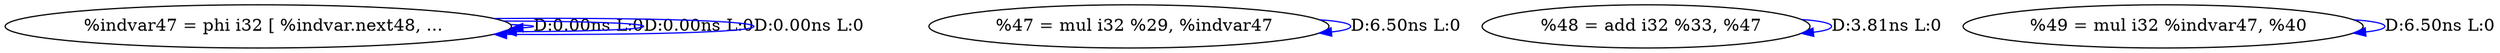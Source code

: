 digraph {
Node0x40bdb60[label="  %indvar47 = phi i32 [ %indvar.next48, ..."];
Node0x40bdb60 -> Node0x40bdb60[label="D:0.00ns L:0",color=blue];
Node0x40bdb60 -> Node0x40bdb60[label="D:0.00ns L:0",color=blue];
Node0x40bdb60 -> Node0x40bdb60[label="D:0.00ns L:0",color=blue];
Node0x40bdca0[label="  %47 = mul i32 %29, %indvar47"];
Node0x40bdca0 -> Node0x40bdca0[label="D:6.50ns L:0",color=blue];
Node0x40bdde0[label="  %48 = add i32 %33, %47"];
Node0x40bdde0 -> Node0x40bdde0[label="D:3.81ns L:0",color=blue];
Node0x40bdf20[label="  %49 = mul i32 %indvar47, %40"];
Node0x40bdf20 -> Node0x40bdf20[label="D:6.50ns L:0",color=blue];
}
